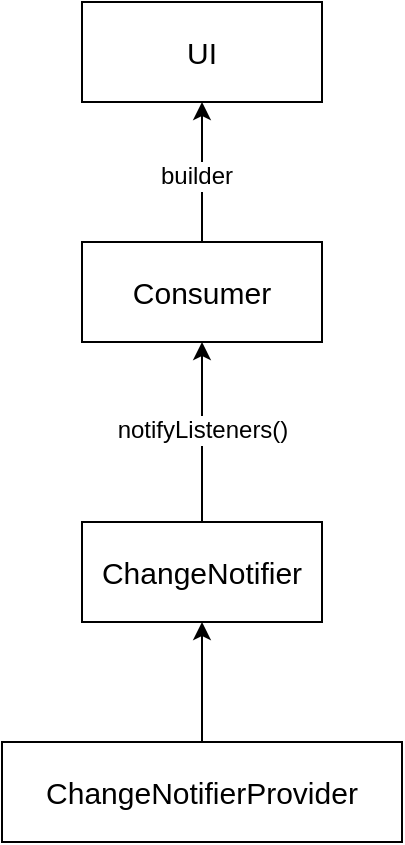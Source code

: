 <mxfile pages="1" version="11.2.8" type="github"><diagram id="fjY2ldrPwxU0vfDgWxo6" name="Page-1"><mxGraphModel dx="946" dy="646" grid="1" gridSize="10" guides="1" tooltips="1" connect="1" arrows="1" fold="1" page="1" pageScale="1" pageWidth="827" pageHeight="1169" math="0" shadow="0"><root><mxCell id="0"/><mxCell id="1" parent="0"/><mxCell id="l-sRIPRNH6gZg1GGbChD-8" value="" style="edgeStyle=orthogonalEdgeStyle;rounded=0;orthogonalLoop=1;jettySize=auto;html=1;entryX=0.5;entryY=1;entryDx=0;entryDy=0;" parent="1" source="l-sRIPRNH6gZg1GGbChD-1" target="l-sRIPRNH6gZg1GGbChD-11" edge="1"><mxGeometry relative="1" as="geometry"/></mxCell><mxCell id="l-sRIPRNH6gZg1GGbChD-10" value="notifyListeners()" style="text;html=1;resizable=0;points=[];align=center;verticalAlign=middle;labelBackgroundColor=#ffffff;" parent="l-sRIPRNH6gZg1GGbChD-8" vertex="1" connectable="0"><mxGeometry x="0.029" relative="1" as="geometry"><mxPoint as="offset"/></mxGeometry></mxCell><mxCell id="l-sRIPRNH6gZg1GGbChD-12" value="" style="edgeStyle=orthogonalEdgeStyle;rounded=0;orthogonalLoop=1;jettySize=auto;html=1;entryX=0.5;entryY=1;entryDx=0;entryDy=0;exitX=0.5;exitY=0;exitDx=0;exitDy=0;" parent="1" source="l-sRIPRNH6gZg1GGbChD-11" target="l-sRIPRNH6gZg1GGbChD-7" edge="1"><mxGeometry relative="1" as="geometry"><mxPoint x="580" y="265" as="sourcePoint"/></mxGeometry></mxCell><mxCell id="l-sRIPRNH6gZg1GGbChD-13" value="&amp;nbsp;builder&amp;nbsp;" style="text;html=1;resizable=0;points=[];align=center;verticalAlign=middle;labelBackgroundColor=#ffffff;" parent="l-sRIPRNH6gZg1GGbChD-12" vertex="1" connectable="0"><mxGeometry x="-0.05" y="3" relative="1" as="geometry"><mxPoint as="offset"/></mxGeometry></mxCell><mxCell id="l-sRIPRNH6gZg1GGbChD-1" value="&lt;font style=&quot;font-size: 15px&quot;&gt;ChangeNotifier&lt;/font&gt;" style="rounded=0;whiteSpace=wrap;html=1;" parent="1" vertex="1"><mxGeometry x="320" y="370" width="120" height="50" as="geometry"/></mxCell><mxCell id="l-sRIPRNH6gZg1GGbChD-11" value="&lt;font style=&quot;font-size: 15px&quot;&gt;Consumer&lt;/font&gt;" style="rounded=0;whiteSpace=wrap;html=1;" parent="1" vertex="1"><mxGeometry x="320" y="230" width="120" height="50" as="geometry"/></mxCell><mxCell id="l-sRIPRNH6gZg1GGbChD-7" value="&lt;font style=&quot;font-size: 15px&quot;&gt;UI&lt;/font&gt;" style="rounded=0;whiteSpace=wrap;html=1;" parent="1" vertex="1"><mxGeometry x="320" y="110" width="120" height="50" as="geometry"/></mxCell><mxCell id="l-sRIPRNH6gZg1GGbChD-6" style="edgeStyle=orthogonalEdgeStyle;rounded=0;orthogonalLoop=1;jettySize=auto;html=1;exitX=0.5;exitY=0;exitDx=0;exitDy=0;entryX=0.5;entryY=1;entryDx=0;entryDy=0;" parent="1" source="l-sRIPRNH6gZg1GGbChD-2" target="l-sRIPRNH6gZg1GGbChD-1" edge="1"><mxGeometry relative="1" as="geometry"/></mxCell><mxCell id="l-sRIPRNH6gZg1GGbChD-2" value="&lt;font style=&quot;font-size: 15px&quot;&gt;ChangeNotifierProvider&lt;/font&gt;" style="rounded=0;whiteSpace=wrap;html=1;" parent="1" vertex="1"><mxGeometry x="280" y="480" width="200" height="50" as="geometry"/></mxCell></root></mxGraphModel></diagram></mxfile>